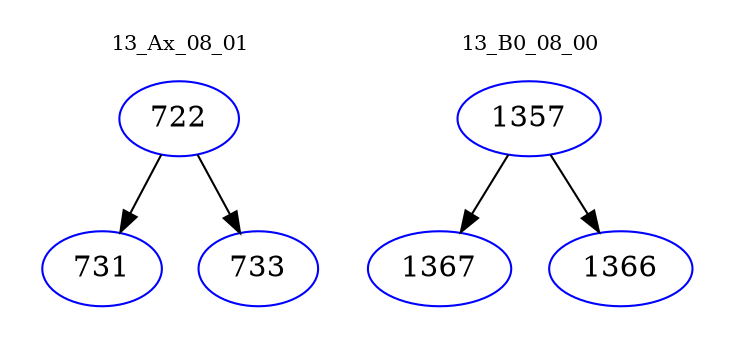 digraph{
subgraph cluster_0 {
color = white
label = "13_Ax_08_01";
fontsize=10;
T0_722 [label="722", color="blue"]
T0_722 -> T0_731 [color="black"]
T0_731 [label="731", color="blue"]
T0_722 -> T0_733 [color="black"]
T0_733 [label="733", color="blue"]
}
subgraph cluster_1 {
color = white
label = "13_B0_08_00";
fontsize=10;
T1_1357 [label="1357", color="blue"]
T1_1357 -> T1_1367 [color="black"]
T1_1367 [label="1367", color="blue"]
T1_1357 -> T1_1366 [color="black"]
T1_1366 [label="1366", color="blue"]
}
}
